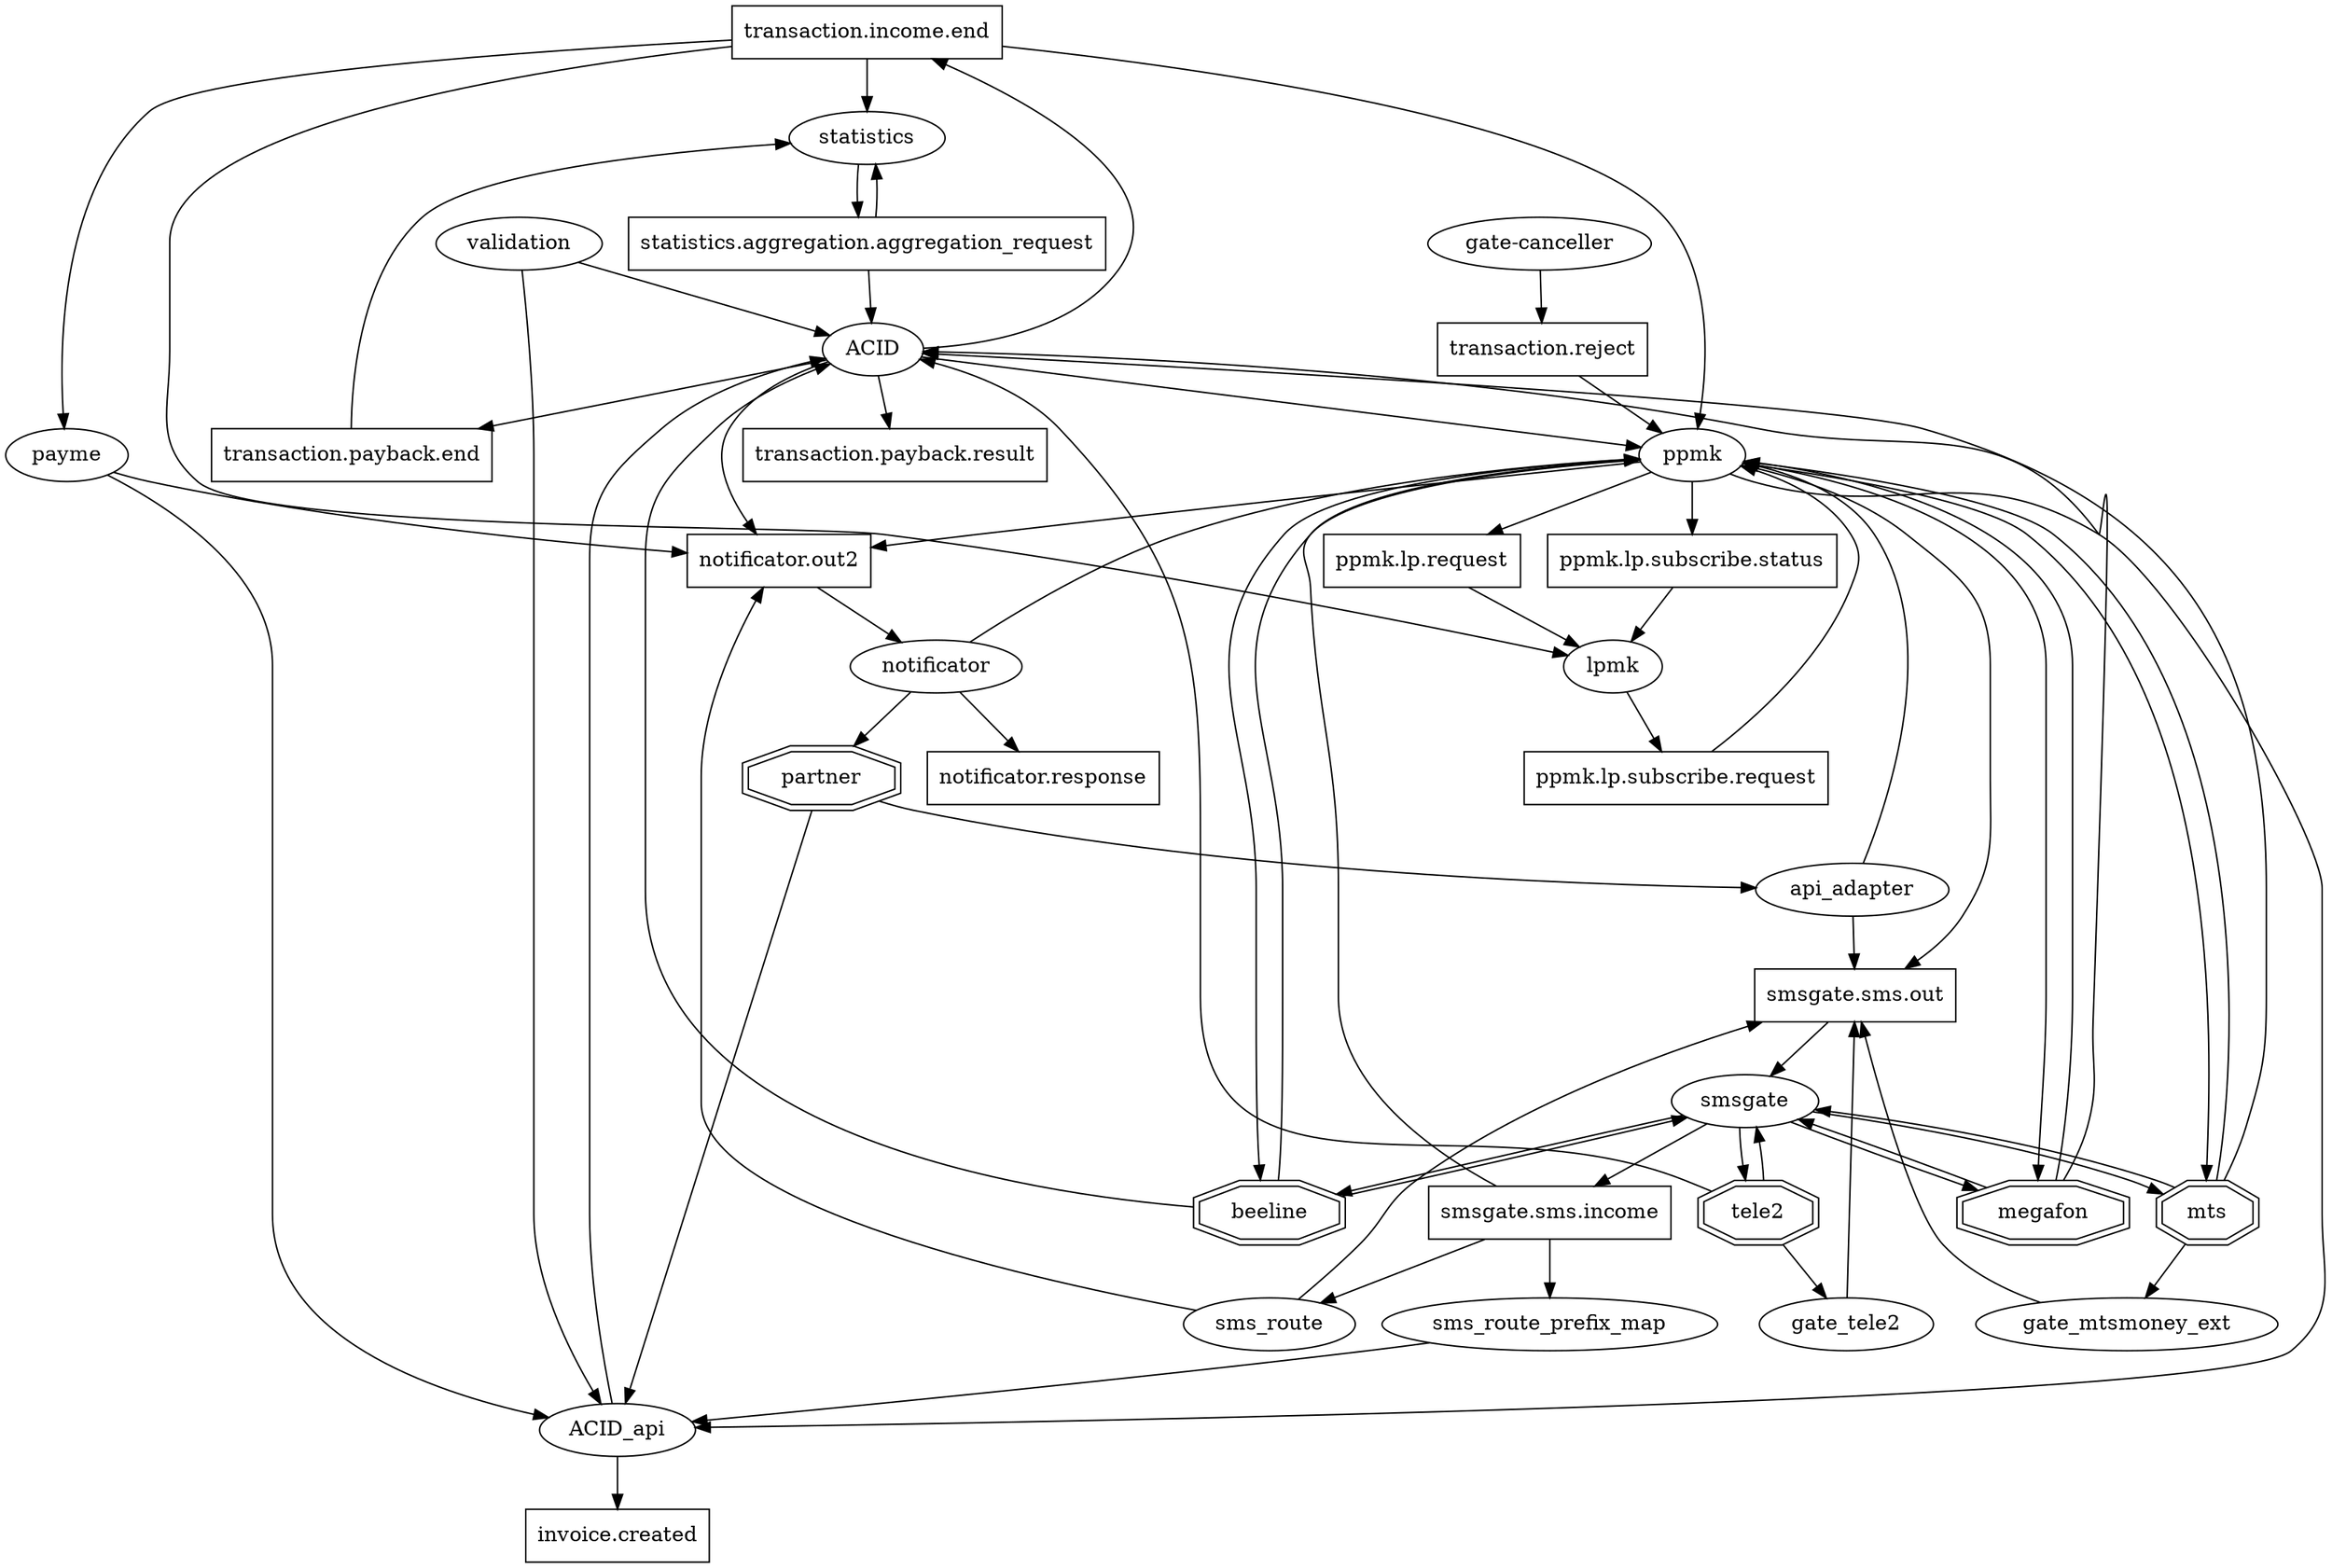 digraph kafka {

  rankdir=TB
  # каналы связи - прямоугольники

  node [shape=box]
  "transaction.income.end"
  "transaction.payback.end"

  "notificator.out2"
  "notificator.response"
  "ppmk.lp.request"
  "ppmk.lp.subscribe.request"
  "ppmk.lp.subscribe.status"
  "smsgate.sms.out"
  "statistics.aggregation.aggregation_request"
  "invoice.created"
  "transaction.payback.result"
  "smsgate.sms.income"
  "transaction.reject"
  
  # внешиний мир
  node [shape=doubleoctagon]
  partner
  mts
  beeline
  megafon
  tele2
   
  # компоненты - овалы
  node [shape=oval]
  api_adapter

  statistics
  ppmk
  payme
  lpmk
  smsgate
  notificator
  validation
  "gate-canceller"

  gate_tele2; gate_mtsmoney_ext;
  sms_route; sms_route_prefix_map;
  ACID; ACID_api

  # если забудем включить в список компонент или каналов - будет звезда
  node [shape=star]



  # список кто что слушает
  "transaction.income.end" -> statistics
  "transaction.income.end" -> lpmk
  "transaction.income.end" -> ppmk
  "transaction.income.end" -> payme
  
  "ppmk.lp.subscribe.request"->ppmk
  "transaction.payback.end"->statistics

  "ppmk.lp.subscribe.status"->lpmk

  "smsgate.sms.out"->smsgate
  "smsgate.sms.income"->sms_route
  "smsgate.sms.income"->sms_route_prefix_map
  "smsgate.sms.income"->ppmk

  "ppmk.lp.request"->lpmk

  "notificator.out2"->notificator

  "statistics.aggregation.aggregation_request"->statistics
  "statistics.aggregation.aggregation_request"->ACID
  "transaction.reject"->ppmk

  
  # список кто куда пушит
  gate_mtsmoney_ext->"smsgate.sms.out"

  "gate-canceller"->"transaction.reject"

  ACID->"transaction.income.end"
  ACID->"transaction.payback.end"
  ACID->"transaction.payback.result"
  ACID->"notificator.out2"
  ACID_api->"invoice.created"
  smsgate->"smsgate.sms.income"
  api_adapter->"smsgate.sms.out"
  ppmk->"ppmk.lp.subscribe.status"
  ppmk->"ppmk.lp.request"
  ppmk->"smsgate.sms.out"
  ppmk->"notificator.out2"
  lpmk->"ppmk.lp.subscribe.request"
  sms_route->"notificator.out2"
  sms_route->"smsgate.sms.out"
  statistics->"statistics.aggregation.aggregation_request"
  payme->"notificator.out2"
  gate_tele2->"smsgate.sms.out"

  notificator->"notificator.response"
  # внешний мир
  partner->api_adapter
  partner->ACID_api
  notificator->partner
  notificator->ppmk
  mts->smsgate
  beeline->smsgate
  megafon->smsgate
  tele2->smsgate
  tele2->gate_tele2
  mts->gate_mtsmoney_ext

  smsgate -> mts
  smsgate -> megafon
  smsgate -> tele2
  smsgate -> beeline

  # список прямых взаимодействий без кафки
  api_adapter->ppmk
  ACID->ppmk
  payme->ACID_api
  ACID_api->ACID
  ppmk->ACID_api
  ppmk->mts
  ppmk->megafon
  ppmk->beeline
  mts->ppmk
  megafon->ppmk
  beeline->ppmk

  beeline->ACID
  mts->ACID
  megafon->ACID
  tele2->ACID

  sms_route_prefix_map->ACID_api
  validation->ACID
  validation->ACID_api

}
